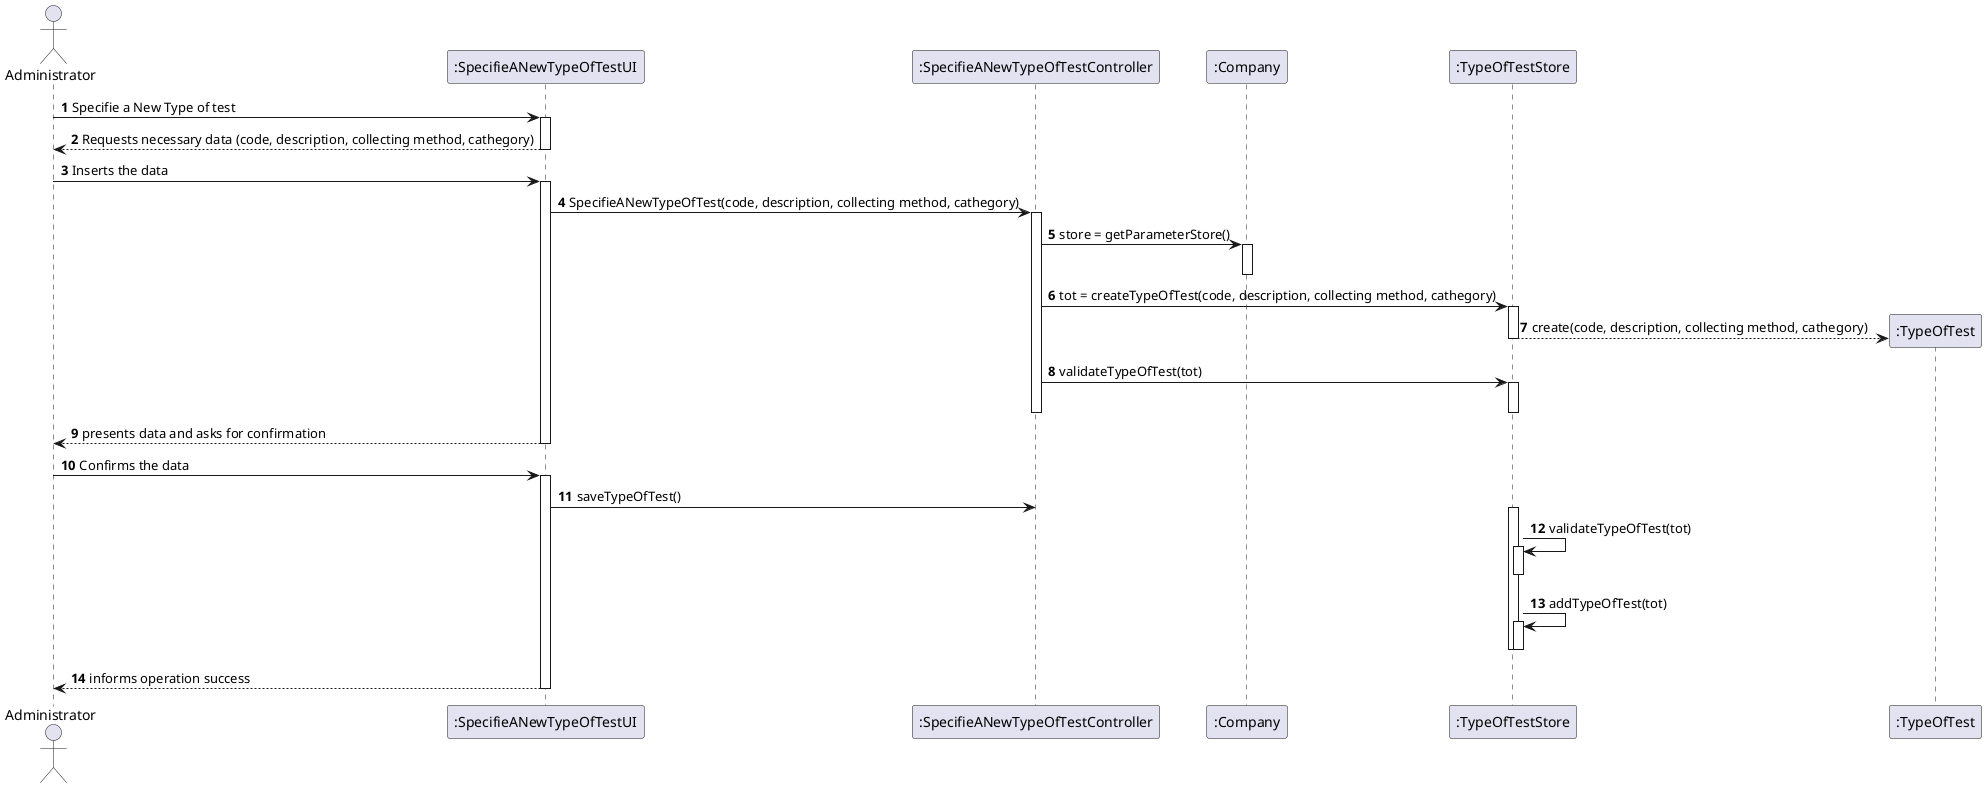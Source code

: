 @startuml
'https://plantuml.com/sequence-diagram

autonumber
actor "Administrator" as ADMIN

participant ":SpecifieANewTypeOfTestUI" as UI
participant ":SpecifieANewTypeOfTestController" as CTRL
participant ":Company" as COMP
participant ":TypeOfTestStore" as TOTS
participant ":TypeOfTest" as TOT

ADMIN -> UI : Specifie a New Type of test
activate UI
    UI --> ADMIN : Requests necessary data (code, description, collecting method, cathegory)
deactivate UI
ADMIN -> UI : Inserts the data
activate UI
    UI -> CTRL : SpecifieANewTypeOfTest(code, description, collecting method, cathegory)
    activate CTRL
        CTRL -> COMP : store = getParameterStore()
        activate COMP
        deactivate COMP
        CTRL -> TOTS : tot = createTypeOfTest(code, description, collecting method, cathegory)
                activate TOTS
                    TOTS --> TOT** : create(code, description, collecting method, cathegory)
                deactivate TOTS
                CTRL -> TOTS : validateTypeOfTest(tot)
                activate TOTS
                deactivate TOTS

    deactivate CTRL
    UI --> ADMIN : presents data and asks for confirmation
deactivate UI

ADMIN -> UI : Confirms the data
activate UI
    UI -> CTRL : saveTypeOfTest()
activate TOTS
            TOTS -> TOTS : validateTypeOfTest(tot)
            activate TOTS
            deactivate TOTS
            TOTS -> TOTS : addTypeOfTest(tot)
            activate TOTS
            deactivate TOTS
        deactivate TOTS
    deactivate CTRL
    UI --> ADMIN : informs operation success
deactivate UI


@enduml